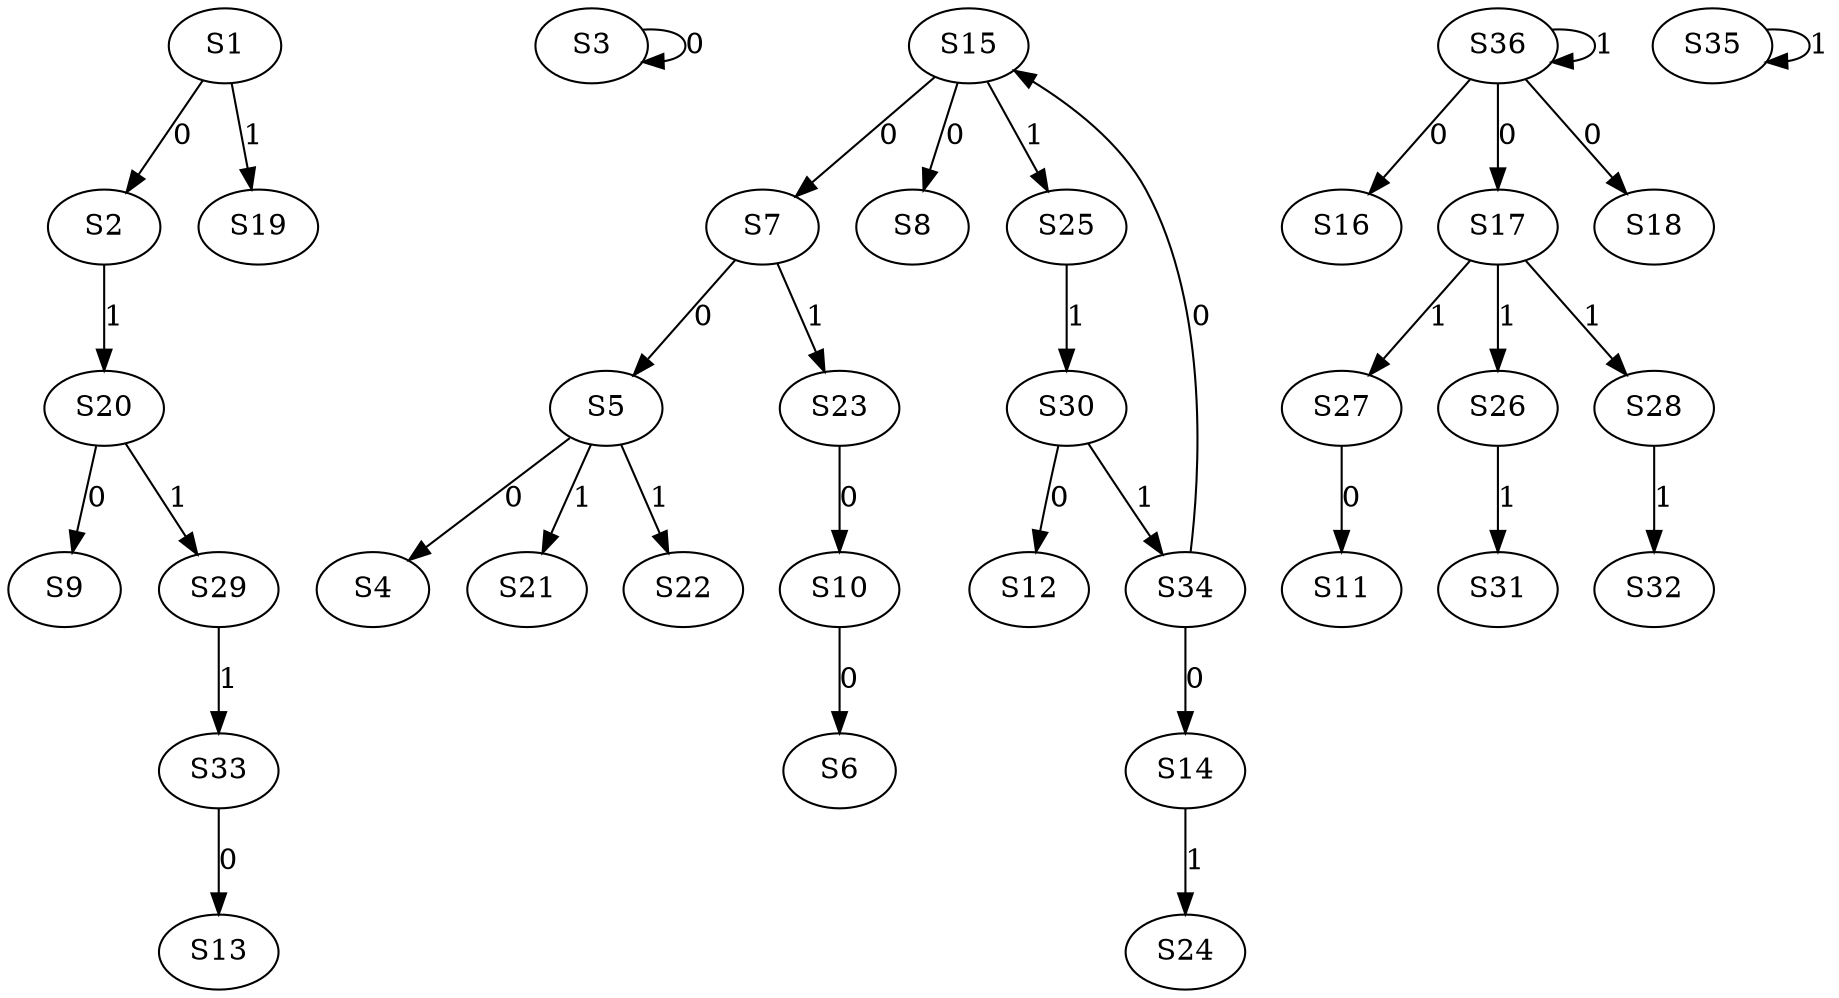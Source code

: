 strict digraph {
	S1 -> S2 [ label = 0 ];
	S3 -> S3 [ label = 0 ];
	S5 -> S4 [ label = 0 ];
	S7 -> S5 [ label = 0 ];
	S10 -> S6 [ label = 0 ];
	S15 -> S7 [ label = 0 ];
	S15 -> S8 [ label = 0 ];
	S20 -> S9 [ label = 0 ];
	S23 -> S10 [ label = 0 ];
	S27 -> S11 [ label = 0 ];
	S30 -> S12 [ label = 0 ];
	S33 -> S13 [ label = 0 ];
	S34 -> S14 [ label = 0 ];
	S34 -> S15 [ label = 0 ];
	S36 -> S16 [ label = 0 ];
	S36 -> S17 [ label = 0 ];
	S36 -> S18 [ label = 0 ];
	S1 -> S19 [ label = 1 ];
	S2 -> S20 [ label = 1 ];
	S5 -> S21 [ label = 1 ];
	S5 -> S22 [ label = 1 ];
	S7 -> S23 [ label = 1 ];
	S14 -> S24 [ label = 1 ];
	S15 -> S25 [ label = 1 ];
	S17 -> S26 [ label = 1 ];
	S17 -> S27 [ label = 1 ];
	S17 -> S28 [ label = 1 ];
	S20 -> S29 [ label = 1 ];
	S25 -> S30 [ label = 1 ];
	S26 -> S31 [ label = 1 ];
	S28 -> S32 [ label = 1 ];
	S29 -> S33 [ label = 1 ];
	S30 -> S34 [ label = 1 ];
	S35 -> S35 [ label = 1 ];
	S36 -> S36 [ label = 1 ];
}